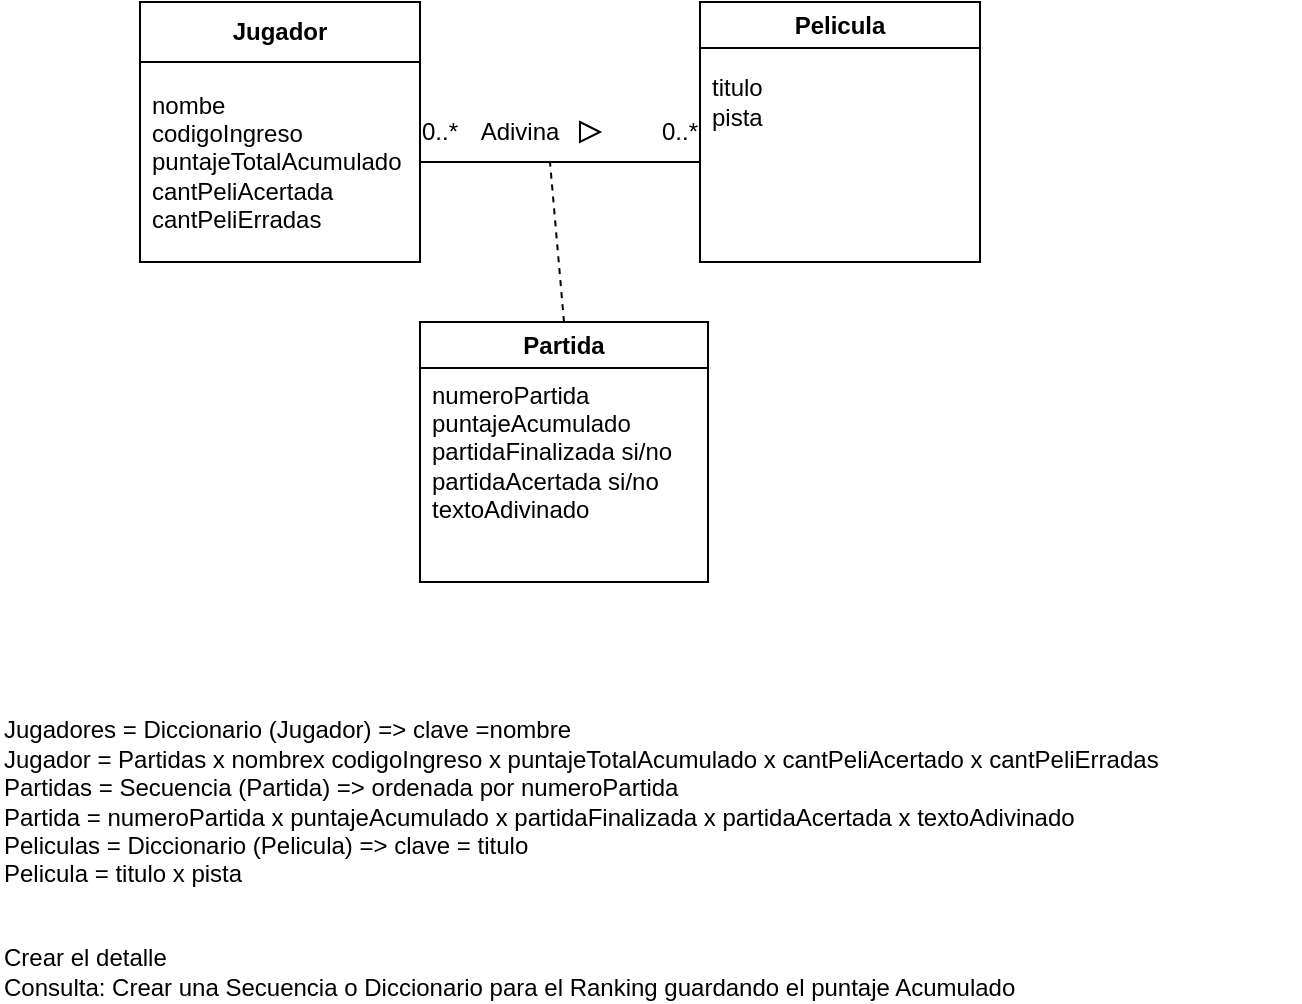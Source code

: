 <mxfile version="20.8.16" type="github"><diagram name="Page-1" id="b5b7bab2-c9e2-2cf4-8b2a-24fd1a2a6d21"><mxGraphModel dx="1154" dy="550" grid="1" gridSize="10" guides="1" tooltips="1" connect="1" arrows="1" fold="1" page="1" pageScale="1" pageWidth="827" pageHeight="1169" background="none" math="0" shadow="0"><root><mxCell id="0"/><mxCell id="1" parent="0"/><mxCell id="8CjZ2VMW1JOgTYMvJ4B8-2" value="&lt;b&gt;Jugador&lt;/b&gt;" style="swimlane;fontStyle=0;childLayout=stackLayout;horizontal=1;startSize=30;horizontalStack=0;resizeParent=1;resizeParentMax=0;resizeLast=0;collapsible=1;marginBottom=0;whiteSpace=wrap;html=1;" parent="1" vertex="1"><mxGeometry x="80" y="160" width="140" height="130" as="geometry"/></mxCell><mxCell id="8CjZ2VMW1JOgTYMvJ4B8-3" value="nombe&lt;br&gt;codigoIngreso&lt;br&gt;puntajeTotalAcumulado&lt;br&gt;cantPeliAcertada&lt;br&gt;cantPeliErradas" style="text;strokeColor=none;fillColor=none;align=left;verticalAlign=middle;spacingLeft=4;spacingRight=4;overflow=hidden;points=[[0,0.5],[1,0.5]];portConstraint=eastwest;rotatable=0;whiteSpace=wrap;html=1;" parent="8CjZ2VMW1JOgTYMvJ4B8-2" vertex="1"><mxGeometry y="30" width="140" height="100" as="geometry"/></mxCell><mxCell id="8CjZ2VMW1JOgTYMvJ4B8-6" value="Pelicula" style="swimlane;whiteSpace=wrap;html=1;" parent="1" vertex="1"><mxGeometry x="360" y="160" width="140" height="130" as="geometry"/></mxCell><mxCell id="8CjZ2VMW1JOgTYMvJ4B8-7" value="titulo&lt;br&gt;pista" style="text;html=1;align=left;verticalAlign=middle;resizable=0;points=[];autosize=1;strokeColor=none;fillColor=none;" parent="8CjZ2VMW1JOgTYMvJ4B8-6" vertex="1"><mxGeometry x="4" y="30" width="50" height="40" as="geometry"/></mxCell><mxCell id="8CjZ2VMW1JOgTYMvJ4B8-8" value="Partida" style="swimlane;whiteSpace=wrap;html=1;" parent="1" vertex="1"><mxGeometry x="220" y="320" width="144" height="130" as="geometry"/></mxCell><mxCell id="8CjZ2VMW1JOgTYMvJ4B8-9" value="numeroPartida&lt;br&gt;puntajeAcumulado&lt;br&gt;partidaFinalizada si/no&lt;br&gt;partidaAcertada si/no&lt;br&gt;textoAdivinado" style="text;html=1;align=left;verticalAlign=middle;resizable=0;points=[];autosize=1;strokeColor=none;fillColor=none;" parent="8CjZ2VMW1JOgTYMvJ4B8-8" vertex="1"><mxGeometry x="4" y="20" width="140" height="90" as="geometry"/></mxCell><mxCell id="8CjZ2VMW1JOgTYMvJ4B8-12" value="Adivina" style="text;html=1;strokeColor=none;fillColor=none;align=center;verticalAlign=middle;whiteSpace=wrap;rounded=0;" parent="1" vertex="1"><mxGeometry x="240" y="210" width="60" height="30" as="geometry"/></mxCell><mxCell id="8CjZ2VMW1JOgTYMvJ4B8-13" value="0..*" style="text;html=1;strokeColor=none;fillColor=none;align=center;verticalAlign=middle;whiteSpace=wrap;rounded=0;" parent="1" vertex="1"><mxGeometry x="220" y="210" width="20" height="30" as="geometry"/></mxCell><mxCell id="8CjZ2VMW1JOgTYMvJ4B8-16" value="" style="endArrow=none;dashed=1;html=1;rounded=0;entryX=0.75;entryY=1;entryDx=0;entryDy=0;exitX=0.5;exitY=0;exitDx=0;exitDy=0;" parent="1" source="8CjZ2VMW1JOgTYMvJ4B8-8" target="8CjZ2VMW1JOgTYMvJ4B8-12" edge="1"><mxGeometry width="50" height="50" relative="1" as="geometry"><mxPoint x="290" y="300" as="sourcePoint"/><mxPoint x="280" y="250" as="targetPoint"/><Array as="points"/></mxGeometry></mxCell><mxCell id="8CjZ2VMW1JOgTYMvJ4B8-19" value="Jugadores = Diccionario (Jugador) =&amp;gt; clave =nombre&lt;br&gt;Jugador = Partidas x nombrex codigoIngreso x puntajeTotalAcumulado x cantPeliAcertado x cantPeliErradas&lt;br&gt;Partidas = Secuencia (Partida) =&amp;gt; ordenada por numeroPartida&lt;br&gt;Partida = numeroPartida x puntajeAcumulado x partidaFinalizada x partidaAcertada x textoAdivinado&lt;br&gt;Peliculas = Diccionario (Pelicula) =&amp;gt; clave = titulo&lt;br&gt;&lt;div style=&quot;&quot;&gt;&lt;span style=&quot;background-color: initial;&quot;&gt;Pelicula = titulo x pista&amp;nbsp;&lt;/span&gt;&lt;/div&gt;" style="text;html=1;strokeColor=none;fillColor=none;align=left;verticalAlign=middle;whiteSpace=wrap;rounded=0;" parent="1" vertex="1"><mxGeometry x="10" y="500" width="650" height="120" as="geometry"/></mxCell><mxCell id="8CjZ2VMW1JOgTYMvJ4B8-20" value="Crear el detalle&lt;br&gt;Consulta: Crear una Secuencia o Diccionario para el Ranking guardando el puntaje Acumulado" style="text;html=1;strokeColor=none;fillColor=none;align=left;verticalAlign=middle;whiteSpace=wrap;rounded=0;" parent="1" vertex="1"><mxGeometry x="10" y="630" width="540" height="30" as="geometry"/></mxCell><mxCell id="8CjZ2VMW1JOgTYMvJ4B8-23" value="0..*" style="text;html=1;strokeColor=none;fillColor=none;align=center;verticalAlign=middle;whiteSpace=wrap;rounded=0;" parent="1" vertex="1"><mxGeometry x="340" y="210" width="20" height="30" as="geometry"/></mxCell><mxCell id="8CjZ2VMW1JOgTYMvJ4B8-24" value="" style="endArrow=none;html=1;rounded=0;entryX=1;entryY=1;entryDx=0;entryDy=0;exitX=0;exitY=1;exitDx=0;exitDy=0;" parent="1" source="8CjZ2VMW1JOgTYMvJ4B8-13" target="8CjZ2VMW1JOgTYMvJ4B8-23" edge="1"><mxGeometry width="50" height="50" relative="1" as="geometry"><mxPoint x="250" y="280" as="sourcePoint"/><mxPoint x="300" y="230" as="targetPoint"/></mxGeometry></mxCell><mxCell id="8CjZ2VMW1JOgTYMvJ4B8-26" value="" style="triangle;whiteSpace=wrap;html=1;" parent="1" vertex="1"><mxGeometry x="300" y="220" width="10" height="10" as="geometry"/></mxCell></root></mxGraphModel></diagram></mxfile>